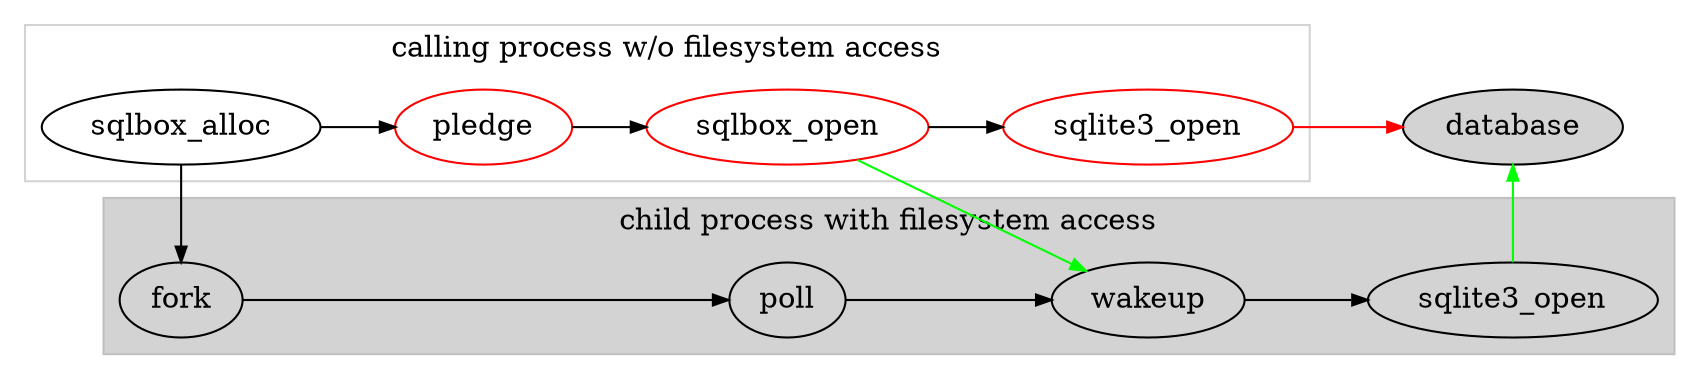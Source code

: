 strict digraph G {
	splines="line";
	rankdir="LR";
	newrank=true;
	edge[arrowsize=0.75];

	subgraph cluster_1 {
	  label="calling process w/o filesystem access";
	  color=lightgrey;
	  a0[label="sqlbox_alloc"];
	  a1[label="pledge", color=red];
	  a2[label="sqlbox_open", color=red];
	  a3[label="sqlite3_open", color=red]; }

	subgraph cluster_0 {
	  bgcolor=lightgrey;
	  color=grey;
	  label="child process with filesystem access";
	  node[group=right];
	  c0[label="fork"];
	  c1[label="poll"];
	  c2[label="wakeup"];
	  c3[label="sqlite3_open"]; }

	db[label="database"; style=filled; bgcolor=lightgrey];

	a0 -> a1 -> a2 -> a3;
	c0 -> c1 -> c2 -> c3;

	c3 -> db[color=green; constraint=false];
	a3 -> db[color=red];

	a0 -> c0[constraint=false];
	a2 -> c2[color=green];

	{ rank=same; a0; c0; }
}

